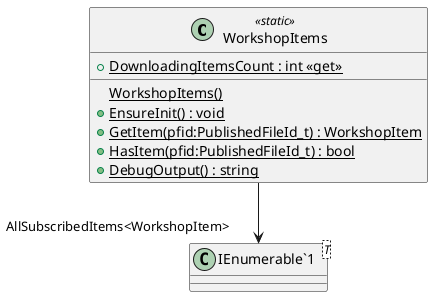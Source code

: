 @startuml
class WorkshopItems <<static>> {
    + {static} DownloadingItemsCount : int <<get>>
    {static} WorkshopItems()
    + {static} EnsureInit() : void
    + {static} GetItem(pfid:PublishedFileId_t) : WorkshopItem
    + {static} HasItem(pfid:PublishedFileId_t) : bool
    + {static} DebugOutput() : string
}
class "IEnumerable`1"<T> {
}
WorkshopItems --> "AllSubscribedItems<WorkshopItem>" "IEnumerable`1"
@enduml
